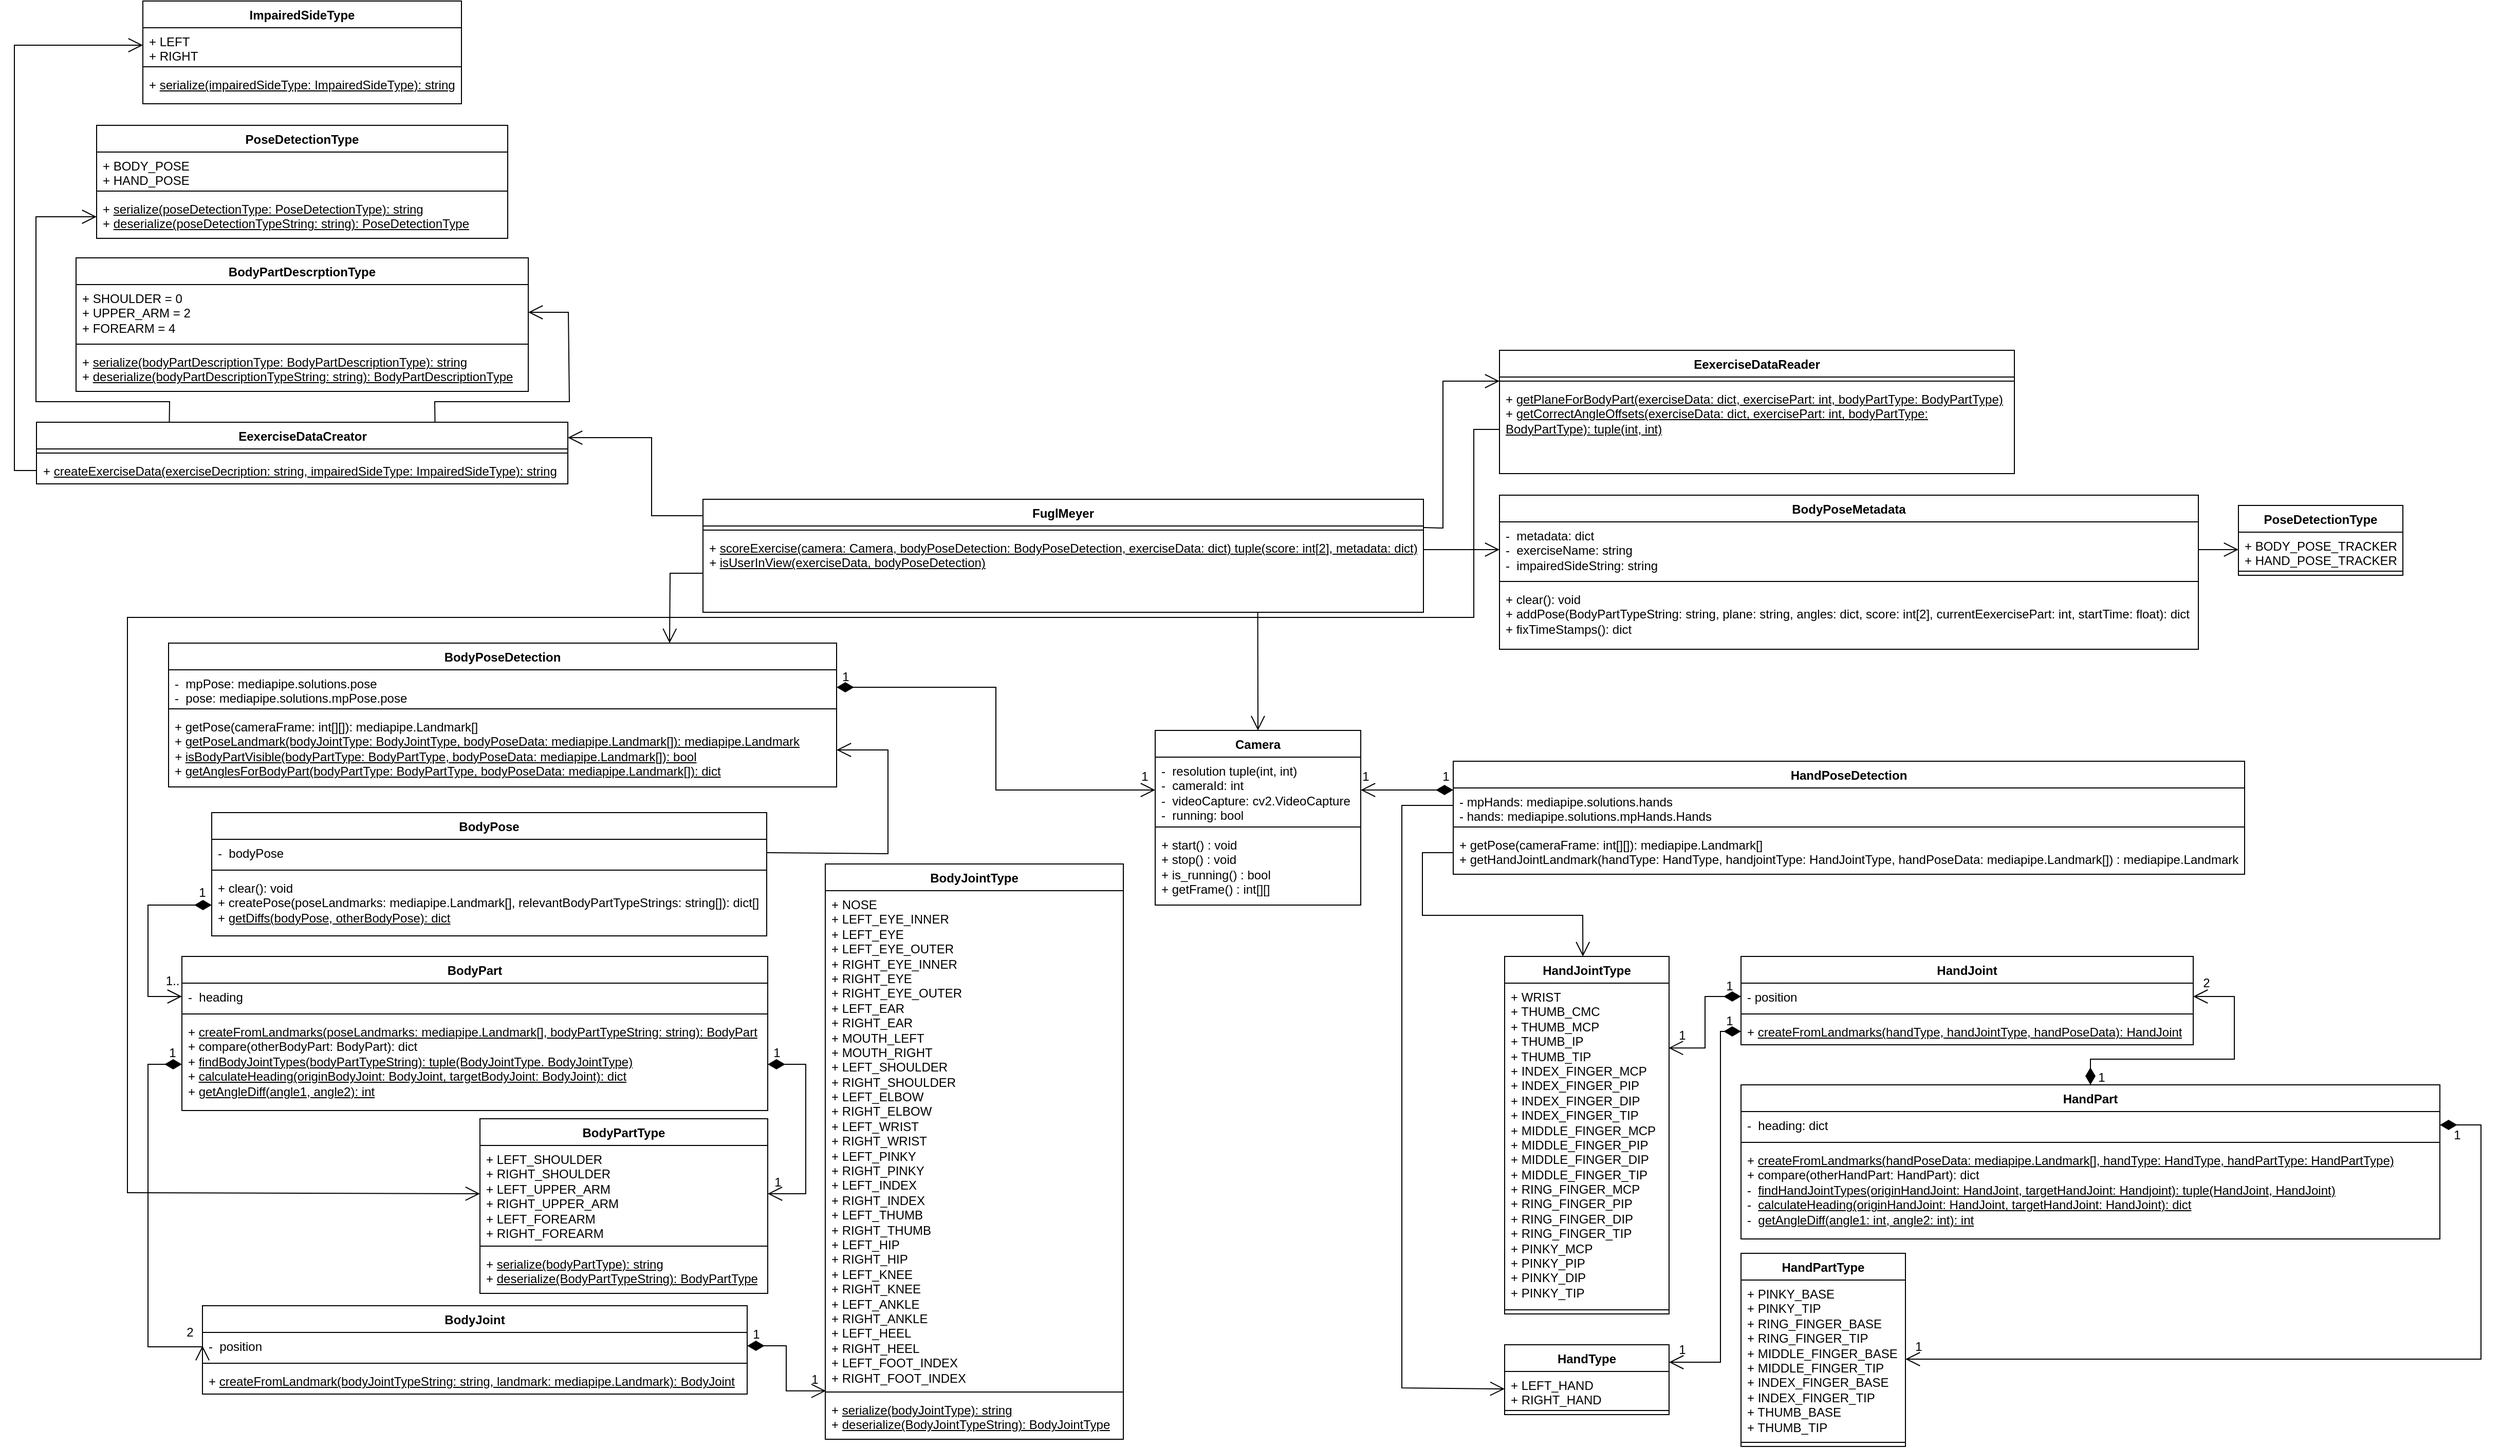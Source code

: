 <mxfile version="21.2.1" type="device">
  <diagram id="C5RBs43oDa-KdzZeNtuy" name="Page-1">
    <mxGraphModel dx="2768" dy="1868" grid="1" gridSize="10" guides="1" tooltips="1" connect="1" arrows="1" fold="1" page="1" pageScale="1" pageWidth="827" pageHeight="1169" math="0" shadow="0">
      <root>
        <mxCell id="WIyWlLk6GJQsqaUBKTNV-0" />
        <mxCell id="WIyWlLk6GJQsqaUBKTNV-1" parent="WIyWlLk6GJQsqaUBKTNV-0" />
        <mxCell id="RE29y_2BwcNEQJVxWCb2-0" value="Camera" style="swimlane;fontStyle=1;align=center;verticalAlign=top;childLayout=stackLayout;horizontal=1;startSize=26;horizontalStack=0;resizeParent=1;resizeParentMax=0;resizeLast=0;collapsible=1;marginBottom=0;whiteSpace=wrap;html=1;" parent="WIyWlLk6GJQsqaUBKTNV-1" vertex="1">
          <mxGeometry x="100" y="40" width="200" height="170" as="geometry" />
        </mxCell>
        <mxCell id="RE29y_2BwcNEQJVxWCb2-1" value="-&amp;nbsp; resolution tuple(int, int)&lt;br&gt;-&amp;nbsp; cameraId: int&lt;br&gt;-&amp;nbsp; videoCapture: cv2.VideoCapture&lt;br&gt;-&amp;nbsp; running: bool" style="text;strokeColor=none;fillColor=none;align=left;verticalAlign=top;spacingLeft=4;spacingRight=4;overflow=hidden;rotatable=0;points=[[0,0.5],[1,0.5]];portConstraint=eastwest;whiteSpace=wrap;html=1;" parent="RE29y_2BwcNEQJVxWCb2-0" vertex="1">
          <mxGeometry y="26" width="200" height="64" as="geometry" />
        </mxCell>
        <mxCell id="RE29y_2BwcNEQJVxWCb2-2" value="" style="line;strokeWidth=1;fillColor=none;align=left;verticalAlign=middle;spacingTop=-1;spacingLeft=3;spacingRight=3;rotatable=0;labelPosition=right;points=[];portConstraint=eastwest;strokeColor=inherit;" parent="RE29y_2BwcNEQJVxWCb2-0" vertex="1">
          <mxGeometry y="90" width="200" height="8" as="geometry" />
        </mxCell>
        <mxCell id="RE29y_2BwcNEQJVxWCb2-3" value="+ start() : void&lt;br&gt;+ stop() : void&lt;br&gt;+ is_running() : bool&lt;br&gt;+ getFrame() : int[][]" style="text;strokeColor=none;fillColor=none;align=left;verticalAlign=top;spacingLeft=4;spacingRight=4;overflow=hidden;rotatable=0;points=[[0,0.5],[1,0.5]];portConstraint=eastwest;whiteSpace=wrap;html=1;" parent="RE29y_2BwcNEQJVxWCb2-0" vertex="1">
          <mxGeometry y="98" width="200" height="72" as="geometry" />
        </mxCell>
        <mxCell id="RE29y_2BwcNEQJVxWCb2-4" value="HandPoseDetection" style="swimlane;fontStyle=1;align=center;verticalAlign=top;childLayout=stackLayout;horizontal=1;startSize=26;horizontalStack=0;resizeParent=1;resizeParentMax=0;resizeLast=0;collapsible=1;marginBottom=0;whiteSpace=wrap;html=1;" parent="WIyWlLk6GJQsqaUBKTNV-1" vertex="1">
          <mxGeometry x="390" y="70" width="770" height="110" as="geometry" />
        </mxCell>
        <mxCell id="RE29y_2BwcNEQJVxWCb2-5" value="- mpHands: mediapipe.solutions.hands&lt;br&gt;- hands: mediapipe.solutions.mpHands.Hands&lt;br&gt;" style="text;strokeColor=none;fillColor=none;align=left;verticalAlign=top;spacingLeft=4;spacingRight=4;overflow=hidden;rotatable=0;points=[[0,0.5],[1,0.5]];portConstraint=eastwest;whiteSpace=wrap;html=1;" parent="RE29y_2BwcNEQJVxWCb2-4" vertex="1">
          <mxGeometry y="26" width="770" height="34" as="geometry" />
        </mxCell>
        <mxCell id="RE29y_2BwcNEQJVxWCb2-6" value="" style="line;strokeWidth=1;fillColor=none;align=left;verticalAlign=middle;spacingTop=-1;spacingLeft=3;spacingRight=3;rotatable=0;labelPosition=right;points=[];portConstraint=eastwest;strokeColor=inherit;" parent="RE29y_2BwcNEQJVxWCb2-4" vertex="1">
          <mxGeometry y="60" width="770" height="8" as="geometry" />
        </mxCell>
        <mxCell id="RE29y_2BwcNEQJVxWCb2-7" value="+ getPose(cameraFrame: int[][]): mediapipe.Landmark[]&lt;br&gt;+ getHandJointLandmark(handType: HandType, handjointType: HandJointType, handPoseData: mediapipe.Landmark[]) : mediapipe.Landmark" style="text;strokeColor=none;fillColor=none;align=left;verticalAlign=top;spacingLeft=4;spacingRight=4;overflow=hidden;rotatable=0;points=[[0,0.5],[1,0.5]];portConstraint=eastwest;whiteSpace=wrap;html=1;" parent="RE29y_2BwcNEQJVxWCb2-4" vertex="1">
          <mxGeometry y="68" width="770" height="42" as="geometry" />
        </mxCell>
        <mxCell id="RE29y_2BwcNEQJVxWCb2-8" value="" style="endArrow=open;html=1;endSize=12;startArrow=diamondThin;startSize=14;startFill=1;edgeStyle=orthogonalEdgeStyle;align=left;verticalAlign=bottom;rounded=0;exitX=0;exitY=0.059;exitDx=0;exitDy=0;entryX=1;entryY=0.5;entryDx=0;entryDy=0;exitPerimeter=0;" parent="WIyWlLk6GJQsqaUBKTNV-1" source="RE29y_2BwcNEQJVxWCb2-5" target="RE29y_2BwcNEQJVxWCb2-1" edge="1">
          <mxGeometry x="-1" y="3" relative="1" as="geometry">
            <mxPoint x="350" y="310" as="sourcePoint" />
            <mxPoint x="510" y="310" as="targetPoint" />
          </mxGeometry>
        </mxCell>
        <mxCell id="RE29y_2BwcNEQJVxWCb2-9" value="1" style="text;html=1;strokeColor=none;fillColor=none;align=center;verticalAlign=middle;whiteSpace=wrap;rounded=0;" parent="WIyWlLk6GJQsqaUBKTNV-1" vertex="1">
          <mxGeometry x="300" y="80" width="10" height="10" as="geometry" />
        </mxCell>
        <mxCell id="RE29y_2BwcNEQJVxWCb2-10" value="1" style="text;html=1;strokeColor=none;fillColor=none;align=center;verticalAlign=middle;whiteSpace=wrap;rounded=0;" parent="WIyWlLk6GJQsqaUBKTNV-1" vertex="1">
          <mxGeometry x="380" y="80" width="6" height="10" as="geometry" />
        </mxCell>
        <mxCell id="RE29y_2BwcNEQJVxWCb2-11" value="HandType" style="swimlane;fontStyle=1;align=center;verticalAlign=top;childLayout=stackLayout;horizontal=1;startSize=26;horizontalStack=0;resizeParent=1;resizeParentMax=0;resizeLast=0;collapsible=1;marginBottom=0;whiteSpace=wrap;html=1;" parent="WIyWlLk6GJQsqaUBKTNV-1" vertex="1">
          <mxGeometry x="440" y="638" width="160" height="68" as="geometry" />
        </mxCell>
        <mxCell id="RE29y_2BwcNEQJVxWCb2-12" value="+ LEFT_HAND&lt;br&gt;+ RIGHT_HAND" style="text;strokeColor=none;fillColor=none;align=left;verticalAlign=top;spacingLeft=4;spacingRight=4;overflow=hidden;rotatable=0;points=[[0,0.5],[1,0.5]];portConstraint=eastwest;whiteSpace=wrap;html=1;" parent="RE29y_2BwcNEQJVxWCb2-11" vertex="1">
          <mxGeometry y="26" width="160" height="34" as="geometry" />
        </mxCell>
        <mxCell id="RE29y_2BwcNEQJVxWCb2-13" value="" style="line;strokeWidth=1;fillColor=none;align=left;verticalAlign=middle;spacingTop=-1;spacingLeft=3;spacingRight=3;rotatable=0;labelPosition=right;points=[];portConstraint=eastwest;strokeColor=inherit;" parent="RE29y_2BwcNEQJVxWCb2-11" vertex="1">
          <mxGeometry y="60" width="160" height="8" as="geometry" />
        </mxCell>
        <mxCell id="RE29y_2BwcNEQJVxWCb2-18" value="" style="endArrow=open;endFill=1;endSize=12;html=1;rounded=0;entryX=0;entryY=0.5;entryDx=0;entryDy=0;exitX=0;exitY=0.5;exitDx=0;exitDy=0;" parent="WIyWlLk6GJQsqaUBKTNV-1" source="RE29y_2BwcNEQJVxWCb2-5" target="RE29y_2BwcNEQJVxWCb2-12" edge="1">
          <mxGeometry width="160" relative="1" as="geometry">
            <mxPoint x="385" y="160" as="sourcePoint" />
            <mxPoint x="680" y="140" as="targetPoint" />
            <Array as="points">
              <mxPoint x="340" y="113" />
              <mxPoint x="340" y="680" />
            </Array>
          </mxGeometry>
        </mxCell>
        <mxCell id="RE29y_2BwcNEQJVxWCb2-19" value="HandJointType" style="swimlane;fontStyle=1;align=center;verticalAlign=top;childLayout=stackLayout;horizontal=1;startSize=26;horizontalStack=0;resizeParent=1;resizeParentMax=0;resizeLast=0;collapsible=1;marginBottom=0;whiteSpace=wrap;html=1;" parent="WIyWlLk6GJQsqaUBKTNV-1" vertex="1">
          <mxGeometry x="440" y="260" width="160" height="348" as="geometry" />
        </mxCell>
        <mxCell id="RE29y_2BwcNEQJVxWCb2-20" value="&lt;div&gt;+ WRIST&lt;/div&gt;&lt;div&gt;+ THUMB_CMC&lt;/div&gt;&lt;div&gt;+ THUMB_MCP&lt;/div&gt;&lt;div&gt;+ THUMB_IP&lt;/div&gt;&lt;div&gt;+ THUMB_TIP&lt;/div&gt;&lt;div&gt;+ INDEX_FINGER_MCP&lt;/div&gt;&lt;div&gt;+ INDEX_FINGER_PIP&lt;/div&gt;&lt;div&gt;+ INDEX_FINGER_DIP&lt;/div&gt;&lt;div&gt;+ INDEX_FINGER_TIP&lt;/div&gt;&lt;div&gt;+ MIDDLE_FINGER_MCP&lt;/div&gt;&lt;div&gt;+ MIDDLE_FINGER_PIP&lt;/div&gt;&lt;div&gt;+ MIDDLE_FINGER_DIP&lt;/div&gt;&lt;div&gt;+ MIDDLE_FINGER_TIP&lt;/div&gt;&lt;div&gt;+ RING_FINGER_MCP&lt;/div&gt;&lt;div&gt;+ RING_FINGER_PIP&lt;/div&gt;&lt;div&gt;+ RING_FINGER_DIP&lt;/div&gt;&lt;div&gt;+ RING_FINGER_TIP&lt;/div&gt;&lt;div&gt;+ PINKY_MCP&lt;/div&gt;&lt;div&gt;+ PINKY_PIP&lt;/div&gt;&lt;div&gt;+ PINKY_DIP&lt;/div&gt;&lt;div&gt;+ PINKY_TIP&lt;/div&gt;" style="text;strokeColor=none;fillColor=none;align=left;verticalAlign=top;spacingLeft=4;spacingRight=4;overflow=hidden;rotatable=0;points=[[0,0.5],[1,0.5]];portConstraint=eastwest;whiteSpace=wrap;html=1;" parent="RE29y_2BwcNEQJVxWCb2-19" vertex="1">
          <mxGeometry y="26" width="160" height="314" as="geometry" />
        </mxCell>
        <mxCell id="RE29y_2BwcNEQJVxWCb2-21" value="" style="line;strokeWidth=1;fillColor=none;align=left;verticalAlign=middle;spacingTop=-1;spacingLeft=3;spacingRight=3;rotatable=0;labelPosition=right;points=[];portConstraint=eastwest;strokeColor=inherit;" parent="RE29y_2BwcNEQJVxWCb2-19" vertex="1">
          <mxGeometry y="340" width="160" height="8" as="geometry" />
        </mxCell>
        <mxCell id="RE29y_2BwcNEQJVxWCb2-24" value="" style="endArrow=open;endFill=1;endSize=12;html=1;rounded=0;exitX=0;exitY=0.5;exitDx=0;exitDy=0;entryX=0.476;entryY=0;entryDx=0;entryDy=0;entryPerimeter=0;" parent="WIyWlLk6GJQsqaUBKTNV-1" source="RE29y_2BwcNEQJVxWCb2-7" target="RE29y_2BwcNEQJVxWCb2-19" edge="1">
          <mxGeometry width="160" relative="1" as="geometry">
            <mxPoint x="440" y="190" as="sourcePoint" />
            <mxPoint x="600" y="190" as="targetPoint" />
            <Array as="points">
              <mxPoint x="360" y="159" />
              <mxPoint x="360" y="220" />
              <mxPoint x="516" y="220" />
            </Array>
          </mxGeometry>
        </mxCell>
        <mxCell id="RE29y_2BwcNEQJVxWCb2-25" value="HandJoint" style="swimlane;fontStyle=1;align=center;verticalAlign=top;childLayout=stackLayout;horizontal=1;startSize=26;horizontalStack=0;resizeParent=1;resizeParentMax=0;resizeLast=0;collapsible=1;marginBottom=0;whiteSpace=wrap;html=1;" parent="WIyWlLk6GJQsqaUBKTNV-1" vertex="1">
          <mxGeometry x="670" y="260" width="440" height="86" as="geometry" />
        </mxCell>
        <mxCell id="RE29y_2BwcNEQJVxWCb2-26" value="- position" style="text;strokeColor=none;fillColor=none;align=left;verticalAlign=top;spacingLeft=4;spacingRight=4;overflow=hidden;rotatable=0;points=[[0,0.5],[1,0.5]];portConstraint=eastwest;whiteSpace=wrap;html=1;" parent="RE29y_2BwcNEQJVxWCb2-25" vertex="1">
          <mxGeometry y="26" width="440" height="26" as="geometry" />
        </mxCell>
        <mxCell id="RE29y_2BwcNEQJVxWCb2-27" value="" style="line;strokeWidth=1;fillColor=none;align=left;verticalAlign=middle;spacingTop=-1;spacingLeft=3;spacingRight=3;rotatable=0;labelPosition=right;points=[];portConstraint=eastwest;strokeColor=inherit;" parent="RE29y_2BwcNEQJVxWCb2-25" vertex="1">
          <mxGeometry y="52" width="440" height="8" as="geometry" />
        </mxCell>
        <mxCell id="RE29y_2BwcNEQJVxWCb2-28" value="+ &lt;u&gt;createFromLandmarks(handType, handJointType, handPoseData): HandJoint&lt;/u&gt;" style="text;strokeColor=none;fillColor=none;align=left;verticalAlign=top;spacingLeft=4;spacingRight=4;overflow=hidden;rotatable=0;points=[[0,0.5],[1,0.5]];portConstraint=eastwest;whiteSpace=wrap;html=1;" parent="RE29y_2BwcNEQJVxWCb2-25" vertex="1">
          <mxGeometry y="60" width="440" height="26" as="geometry" />
        </mxCell>
        <mxCell id="RE29y_2BwcNEQJVxWCb2-29" value="" style="endArrow=open;html=1;endSize=12;startArrow=diamondThin;startSize=14;startFill=1;edgeStyle=orthogonalEdgeStyle;align=left;verticalAlign=bottom;rounded=0;exitX=0;exitY=0.5;exitDx=0;exitDy=0;entryX=0.997;entryY=0.201;entryDx=0;entryDy=0;entryPerimeter=0;" parent="WIyWlLk6GJQsqaUBKTNV-1" source="RE29y_2BwcNEQJVxWCb2-26" target="RE29y_2BwcNEQJVxWCb2-20" edge="1">
          <mxGeometry x="-1" y="3" relative="1" as="geometry">
            <mxPoint x="700" y="320" as="sourcePoint" />
            <mxPoint x="610" y="320" as="targetPoint" />
          </mxGeometry>
        </mxCell>
        <mxCell id="RE29y_2BwcNEQJVxWCb2-30" value="1" style="text;html=1;strokeColor=none;fillColor=none;align=center;verticalAlign=middle;whiteSpace=wrap;rounded=0;" parent="WIyWlLk6GJQsqaUBKTNV-1" vertex="1">
          <mxGeometry x="656" y="318" width="6" height="10" as="geometry" />
        </mxCell>
        <mxCell id="RE29y_2BwcNEQJVxWCb2-31" value="1" style="text;html=1;strokeColor=none;fillColor=none;align=center;verticalAlign=middle;whiteSpace=wrap;rounded=0;" parent="WIyWlLk6GJQsqaUBKTNV-1" vertex="1">
          <mxGeometry x="610" y="332" width="6" height="10" as="geometry" />
        </mxCell>
        <mxCell id="RE29y_2BwcNEQJVxWCb2-32" value="" style="endArrow=open;html=1;endSize=12;startArrow=diamondThin;startSize=14;startFill=1;edgeStyle=orthogonalEdgeStyle;align=left;verticalAlign=bottom;rounded=0;exitX=0;exitY=0.5;exitDx=0;exitDy=0;entryX=1;entryY=0.25;entryDx=0;entryDy=0;" parent="WIyWlLk6GJQsqaUBKTNV-1" source="RE29y_2BwcNEQJVxWCb2-28" target="RE29y_2BwcNEQJVxWCb2-11" edge="1">
          <mxGeometry x="-1" y="3" relative="1" as="geometry">
            <mxPoint x="730" y="220" as="sourcePoint" />
            <mxPoint x="630" y="270" as="targetPoint" />
            <Array as="points">
              <mxPoint x="650" y="333" />
              <mxPoint x="650" y="655" />
            </Array>
          </mxGeometry>
        </mxCell>
        <mxCell id="RE29y_2BwcNEQJVxWCb2-33" value="1" style="text;html=1;strokeColor=none;fillColor=none;align=center;verticalAlign=middle;whiteSpace=wrap;rounded=0;" parent="WIyWlLk6GJQsqaUBKTNV-1" vertex="1">
          <mxGeometry x="656" y="284" width="6" height="10" as="geometry" />
        </mxCell>
        <mxCell id="RE29y_2BwcNEQJVxWCb2-34" value="1" style="text;html=1;strokeColor=none;fillColor=none;align=center;verticalAlign=middle;whiteSpace=wrap;rounded=0;" parent="WIyWlLk6GJQsqaUBKTNV-1" vertex="1">
          <mxGeometry x="610" y="638" width="6" height="10" as="geometry" />
        </mxCell>
        <mxCell id="RE29y_2BwcNEQJVxWCb2-35" value="HandPart" style="swimlane;fontStyle=1;align=center;verticalAlign=top;childLayout=stackLayout;horizontal=1;startSize=26;horizontalStack=0;resizeParent=1;resizeParentMax=0;resizeLast=0;collapsible=1;marginBottom=0;whiteSpace=wrap;html=1;" parent="WIyWlLk6GJQsqaUBKTNV-1" vertex="1">
          <mxGeometry x="670" y="385" width="680" height="150" as="geometry" />
        </mxCell>
        <mxCell id="RE29y_2BwcNEQJVxWCb2-36" value="-&amp;nbsp; heading: dict" style="text;strokeColor=none;fillColor=none;align=left;verticalAlign=top;spacingLeft=4;spacingRight=4;overflow=hidden;rotatable=0;points=[[0,0.5],[1,0.5]];portConstraint=eastwest;whiteSpace=wrap;html=1;" parent="RE29y_2BwcNEQJVxWCb2-35" vertex="1">
          <mxGeometry y="26" width="680" height="26" as="geometry" />
        </mxCell>
        <mxCell id="RE29y_2BwcNEQJVxWCb2-37" value="" style="line;strokeWidth=1;fillColor=none;align=left;verticalAlign=middle;spacingTop=-1;spacingLeft=3;spacingRight=3;rotatable=0;labelPosition=right;points=[];portConstraint=eastwest;strokeColor=inherit;" parent="RE29y_2BwcNEQJVxWCb2-35" vertex="1">
          <mxGeometry y="52" width="680" height="8" as="geometry" />
        </mxCell>
        <mxCell id="RE29y_2BwcNEQJVxWCb2-38" value="+ &lt;u&gt;createFromLandmarks(&lt;/u&gt;&lt;u style=&quot;border-color: var(--border-color);&quot;&gt;handPoseData: mediapipe.Landmark[],&amp;nbsp;&lt;/u&gt;&lt;u&gt;handType: HandType, handPartType: HandPartType)&lt;/u&gt;&lt;br&gt;+ compare(otherHandPart: HandPart): dict&lt;br&gt;-&amp;nbsp; &lt;u&gt;findHandJointTypes(originHandJoint: HandJoint, targetHandJoint: Handjoint): tuple(HandJoint, HandJoint)&lt;/u&gt;&lt;br&gt;-&amp;nbsp; &lt;u&gt;calculateHeading(originHandJoint: HandJoint, targetHandJoint: HandJoint): dict&lt;/u&gt;&lt;br&gt;-&amp;nbsp; &lt;u&gt;getAngleDiff(angle1: int, angle2: int): int&lt;br&gt;&lt;/u&gt;" style="text;strokeColor=none;fillColor=none;align=left;verticalAlign=top;spacingLeft=4;spacingRight=4;overflow=hidden;rotatable=0;points=[[0,0.5],[1,0.5]];portConstraint=eastwest;whiteSpace=wrap;html=1;" parent="RE29y_2BwcNEQJVxWCb2-35" vertex="1">
          <mxGeometry y="60" width="680" height="90" as="geometry" />
        </mxCell>
        <mxCell id="RE29y_2BwcNEQJVxWCb2-39" value="" style="endArrow=open;html=1;endSize=12;startArrow=diamondThin;startSize=14;startFill=1;edgeStyle=orthogonalEdgeStyle;align=left;verticalAlign=bottom;rounded=0;exitX=0.5;exitY=0;exitDx=0;exitDy=0;entryX=1;entryY=0.5;entryDx=0;entryDy=0;" parent="WIyWlLk6GJQsqaUBKTNV-1" source="RE29y_2BwcNEQJVxWCb2-35" target="RE29y_2BwcNEQJVxWCb2-26" edge="1">
          <mxGeometry x="-1" y="3" relative="1" as="geometry">
            <mxPoint x="728" y="410" as="sourcePoint" />
            <mxPoint x="638" y="426" as="targetPoint" />
            <Array as="points">
              <mxPoint x="1010" y="360" />
              <mxPoint x="1150" y="360" />
              <mxPoint x="1150" y="299" />
            </Array>
          </mxGeometry>
        </mxCell>
        <mxCell id="RE29y_2BwcNEQJVxWCb2-40" value="2" style="text;html=1;strokeColor=none;fillColor=none;align=center;verticalAlign=middle;whiteSpace=wrap;rounded=0;" parent="WIyWlLk6GJQsqaUBKTNV-1" vertex="1">
          <mxGeometry x="1120" y="281" width="6" height="10" as="geometry" />
        </mxCell>
        <mxCell id="RE29y_2BwcNEQJVxWCb2-43" value="HandPartType" style="swimlane;fontStyle=1;align=center;verticalAlign=top;childLayout=stackLayout;horizontal=1;startSize=26;horizontalStack=0;resizeParent=1;resizeParentMax=0;resizeLast=0;collapsible=1;marginBottom=0;whiteSpace=wrap;html=1;" parent="WIyWlLk6GJQsqaUBKTNV-1" vertex="1">
          <mxGeometry x="670" y="549" width="160" height="188" as="geometry" />
        </mxCell>
        <mxCell id="RE29y_2BwcNEQJVxWCb2-44" value="&lt;div&gt;+ PINKY_BASE&lt;/div&gt;&lt;div&gt;+ PINKY_TIP&lt;/div&gt;&lt;div&gt;+ RING_FINGER_BASE&lt;/div&gt;&lt;div&gt;+ RING_FINGER_TIP&lt;/div&gt;&lt;div&gt;+ MIDDLE_FINGER_BASE&lt;/div&gt;&lt;div&gt;+ MIDDLE_FINGER_TIP&lt;/div&gt;&lt;div&gt;+ INDEX_FINGER_BASE&lt;/div&gt;&lt;div&gt;+ INDEX_FINGER_TIP&lt;/div&gt;&lt;div&gt;+ THUMB_BASE&lt;/div&gt;&lt;div&gt;+ THUMB_TIP&lt;/div&gt;" style="text;strokeColor=none;fillColor=none;align=left;verticalAlign=top;spacingLeft=4;spacingRight=4;overflow=hidden;rotatable=0;points=[[0,0.5],[1,0.5]];portConstraint=eastwest;whiteSpace=wrap;html=1;" parent="RE29y_2BwcNEQJVxWCb2-43" vertex="1">
          <mxGeometry y="26" width="160" height="154" as="geometry" />
        </mxCell>
        <mxCell id="RE29y_2BwcNEQJVxWCb2-45" value="" style="line;strokeWidth=1;fillColor=none;align=left;verticalAlign=middle;spacingTop=-1;spacingLeft=3;spacingRight=3;rotatable=0;labelPosition=right;points=[];portConstraint=eastwest;strokeColor=inherit;" parent="RE29y_2BwcNEQJVxWCb2-43" vertex="1">
          <mxGeometry y="180" width="160" height="8" as="geometry" />
        </mxCell>
        <mxCell id="RE29y_2BwcNEQJVxWCb2-46" value="" style="endArrow=open;html=1;endSize=12;startArrow=diamondThin;startSize=14;startFill=1;edgeStyle=orthogonalEdgeStyle;align=left;verticalAlign=bottom;rounded=0;exitX=1;exitY=0.5;exitDx=0;exitDy=0;entryX=1;entryY=0.5;entryDx=0;entryDy=0;" parent="WIyWlLk6GJQsqaUBKTNV-1" source="RE29y_2BwcNEQJVxWCb2-36" target="RE29y_2BwcNEQJVxWCb2-44" edge="1">
          <mxGeometry x="-1" y="3" relative="1" as="geometry">
            <mxPoint x="850" y="550" as="sourcePoint" />
            <mxPoint x="880" y="410" as="targetPoint" />
            <Array as="points">
              <mxPoint x="1390" y="424" />
              <mxPoint x="1390" y="652" />
            </Array>
          </mxGeometry>
        </mxCell>
        <mxCell id="RE29y_2BwcNEQJVxWCb2-49" value="1" style="text;html=1;strokeColor=none;fillColor=none;align=center;verticalAlign=middle;whiteSpace=wrap;rounded=0;" parent="WIyWlLk6GJQsqaUBKTNV-1" vertex="1">
          <mxGeometry x="1018" y="373" width="6" height="10" as="geometry" />
        </mxCell>
        <mxCell id="RE29y_2BwcNEQJVxWCb2-50" value="1" style="text;html=1;strokeColor=none;fillColor=none;align=center;verticalAlign=middle;whiteSpace=wrap;rounded=0;" parent="WIyWlLk6GJQsqaUBKTNV-1" vertex="1">
          <mxGeometry x="1350" y="418" width="34" height="32" as="geometry" />
        </mxCell>
        <mxCell id="RE29y_2BwcNEQJVxWCb2-51" value="1" style="text;html=1;strokeColor=none;fillColor=none;align=center;verticalAlign=middle;whiteSpace=wrap;rounded=0;" parent="WIyWlLk6GJQsqaUBKTNV-1" vertex="1">
          <mxGeometry x="840" y="635" width="6" height="10" as="geometry" />
        </mxCell>
        <mxCell id="RE29y_2BwcNEQJVxWCb2-57" value="BodyPoseDetection" style="swimlane;fontStyle=1;align=center;verticalAlign=top;childLayout=stackLayout;horizontal=1;startSize=26;horizontalStack=0;resizeParent=1;resizeParentMax=0;resizeLast=0;collapsible=1;marginBottom=0;whiteSpace=wrap;html=1;" parent="WIyWlLk6GJQsqaUBKTNV-1" vertex="1">
          <mxGeometry x="-860" y="-45" width="650" height="140" as="geometry" />
        </mxCell>
        <mxCell id="RE29y_2BwcNEQJVxWCb2-58" value="-&amp;nbsp; mpPose: mediapipe.solutions.pose&lt;br&gt;-&amp;nbsp; pose: mediapipe.solutions.mpPose.pose" style="text;strokeColor=none;fillColor=none;align=left;verticalAlign=top;spacingLeft=4;spacingRight=4;overflow=hidden;rotatable=0;points=[[0,0.5],[1,0.5]];portConstraint=eastwest;whiteSpace=wrap;html=1;" parent="RE29y_2BwcNEQJVxWCb2-57" vertex="1">
          <mxGeometry y="26" width="650" height="34" as="geometry" />
        </mxCell>
        <mxCell id="RE29y_2BwcNEQJVxWCb2-59" value="" style="line;strokeWidth=1;fillColor=none;align=left;verticalAlign=middle;spacingTop=-1;spacingLeft=3;spacingRight=3;rotatable=0;labelPosition=right;points=[];portConstraint=eastwest;strokeColor=inherit;" parent="RE29y_2BwcNEQJVxWCb2-57" vertex="1">
          <mxGeometry y="60" width="650" height="8" as="geometry" />
        </mxCell>
        <mxCell id="RE29y_2BwcNEQJVxWCb2-60" value="+ getPose(cameraFrame: int[][]): mediapipe.Landmark[]&lt;br&gt;+ &lt;u&gt;getPoseLandmark(bodyJointType: BodyJointType, bodyPoseData: mediapipe.Landmark[]): mediapipe.Landmark&lt;/u&gt;&lt;br&gt;&lt;i&gt;+ &lt;/i&gt;&lt;u&gt;isBodyPartVisible(bodyPartType: BodyPartType, bodyPoseData: mediapipe.Landmark[]): bool&lt;br&gt;&lt;/u&gt;+ &lt;u&gt;getAnglesForBodyPart(bodyPartType: BodyPartType, bodyPoseData: mediapipe.Landmark[]): dict&lt;/u&gt;" style="text;strokeColor=none;fillColor=none;align=left;verticalAlign=top;spacingLeft=4;spacingRight=4;overflow=hidden;rotatable=0;points=[[0,0.5],[1,0.5]];portConstraint=eastwest;whiteSpace=wrap;html=1;" parent="RE29y_2BwcNEQJVxWCb2-57" vertex="1">
          <mxGeometry y="68" width="650" height="72" as="geometry" />
        </mxCell>
        <mxCell id="RE29y_2BwcNEQJVxWCb2-62" value="" style="endArrow=open;html=1;endSize=12;startArrow=diamondThin;startSize=14;startFill=1;edgeStyle=orthogonalEdgeStyle;align=left;verticalAlign=bottom;rounded=0;exitX=1;exitY=0.5;exitDx=0;exitDy=0;entryX=0;entryY=0.5;entryDx=0;entryDy=0;" parent="WIyWlLk6GJQsqaUBKTNV-1" source="RE29y_2BwcNEQJVxWCb2-58" target="RE29y_2BwcNEQJVxWCb2-1" edge="1">
          <mxGeometry x="-1" y="3" relative="1" as="geometry">
            <mxPoint x="60" y="160" as="sourcePoint" />
            <mxPoint x="220" y="160" as="targetPoint" />
          </mxGeometry>
        </mxCell>
        <mxCell id="RE29y_2BwcNEQJVxWCb2-63" value="1" style="text;html=1;strokeColor=none;fillColor=none;align=center;verticalAlign=middle;whiteSpace=wrap;rounded=0;" parent="WIyWlLk6GJQsqaUBKTNV-1" vertex="1">
          <mxGeometry x="-211" y="-22" width="20" height="20" as="geometry" />
        </mxCell>
        <mxCell id="RE29y_2BwcNEQJVxWCb2-64" value="1" style="text;html=1;strokeColor=none;fillColor=none;align=center;verticalAlign=middle;whiteSpace=wrap;rounded=0;" parent="WIyWlLk6GJQsqaUBKTNV-1" vertex="1">
          <mxGeometry x="80" y="75" width="20" height="20" as="geometry" />
        </mxCell>
        <mxCell id="mgS3q3X0yrzZHKF4aI3T-0" value="BodyJointType" style="swimlane;fontStyle=1;align=center;verticalAlign=top;childLayout=stackLayout;horizontal=1;startSize=26;horizontalStack=0;resizeParent=1;resizeParentMax=0;resizeLast=0;collapsible=1;marginBottom=0;whiteSpace=wrap;html=1;" parent="WIyWlLk6GJQsqaUBKTNV-1" vertex="1">
          <mxGeometry x="-221" y="170" width="290" height="560" as="geometry" />
        </mxCell>
        <mxCell id="mgS3q3X0yrzZHKF4aI3T-1" value="&lt;div&gt;+ NOSE&lt;/div&gt;&lt;div&gt;+ LEFT_EYE_INNER&lt;/div&gt;&lt;div&gt;+ LEFT_EYE&lt;/div&gt;&lt;div&gt;+ LEFT_EYE_OUTER&lt;/div&gt;&lt;div&gt;+ RIGHT_EYE_INNER&lt;/div&gt;&lt;div&gt;+ RIGHT_EYE&lt;/div&gt;&lt;div&gt;+ RIGHT_EYE_OUTER&lt;/div&gt;&lt;div&gt;+ LEFT_EAR&lt;/div&gt;&lt;div&gt;+ RIGHT_EAR&lt;/div&gt;&lt;div&gt;+ MOUTH_LEFT&lt;/div&gt;&lt;div&gt;+ MOUTH_RIGHT&lt;/div&gt;&lt;div&gt;+ LEFT_SHOULDER&lt;/div&gt;&lt;div&gt;+ RIGHT_SHOULDER&lt;/div&gt;&lt;div&gt;+ LEFT_ELBOW&lt;/div&gt;&lt;div&gt;+ RIGHT_ELBOW&lt;/div&gt;&lt;div&gt;+ LEFT_WRIST&lt;/div&gt;&lt;div&gt;+ RIGHT_WRIST&lt;/div&gt;&lt;div&gt;+ LEFT_PINKY&lt;/div&gt;&lt;div&gt;+ RIGHT_PINKY&lt;/div&gt;&lt;div&gt;+ LEFT_INDEX&lt;/div&gt;&lt;div&gt;+ RIGHT_INDEX&lt;/div&gt;&lt;div&gt;+ LEFT_THUMB&lt;/div&gt;&lt;div&gt;+ RIGHT_THUMB&lt;/div&gt;&lt;div&gt;+ LEFT_HIP&lt;/div&gt;&lt;div&gt;+ RIGHT_HIP&lt;/div&gt;&lt;div&gt;+ LEFT_KNEE&lt;/div&gt;&lt;div&gt;+ RIGHT_KNEE&lt;/div&gt;&lt;div&gt;+ LEFT_ANKLE&lt;/div&gt;&lt;div&gt;+ RIGHT_ANKLE&lt;/div&gt;&lt;div&gt;+ LEFT_HEEL&lt;/div&gt;&lt;div&gt;+ RIGHT_HEEL&lt;/div&gt;&lt;div&gt;+ LEFT_FOOT_INDEX&lt;/div&gt;&lt;div&gt;+ RIGHT_FOOT_INDEX&lt;/div&gt;" style="text;strokeColor=none;fillColor=none;align=left;verticalAlign=top;spacingLeft=4;spacingRight=4;overflow=hidden;rotatable=0;points=[[0,0.5],[1,0.5]];portConstraint=eastwest;whiteSpace=wrap;html=1;" parent="mgS3q3X0yrzZHKF4aI3T-0" vertex="1">
          <mxGeometry y="26" width="290" height="484" as="geometry" />
        </mxCell>
        <mxCell id="mgS3q3X0yrzZHKF4aI3T-2" value="" style="line;strokeWidth=1;fillColor=none;align=left;verticalAlign=middle;spacingTop=-1;spacingLeft=3;spacingRight=3;rotatable=0;labelPosition=right;points=[];portConstraint=eastwest;strokeColor=inherit;" parent="mgS3q3X0yrzZHKF4aI3T-0" vertex="1">
          <mxGeometry y="510" width="290" height="8" as="geometry" />
        </mxCell>
        <mxCell id="mgS3q3X0yrzZHKF4aI3T-3" value="+ &lt;u&gt;serialize(bodyJointType): string&lt;/u&gt;&lt;br&gt;+ &lt;u&gt;deserialize(BodyJointTypeString): BodyJointType&lt;/u&gt;" style="text;strokeColor=none;fillColor=none;align=left;verticalAlign=top;spacingLeft=4;spacingRight=4;overflow=hidden;rotatable=0;points=[[0,0.5],[1,0.5]];portConstraint=eastwest;whiteSpace=wrap;html=1;" parent="mgS3q3X0yrzZHKF4aI3T-0" vertex="1">
          <mxGeometry y="518" width="290" height="42" as="geometry" />
        </mxCell>
        <mxCell id="mgS3q3X0yrzZHKF4aI3T-4" value="BodyJoint" style="swimlane;fontStyle=1;align=center;verticalAlign=top;childLayout=stackLayout;horizontal=1;startSize=26;horizontalStack=0;resizeParent=1;resizeParentMax=0;resizeLast=0;collapsible=1;marginBottom=0;whiteSpace=wrap;html=1;" parent="WIyWlLk6GJQsqaUBKTNV-1" vertex="1">
          <mxGeometry x="-827" y="600" width="530" height="86" as="geometry" />
        </mxCell>
        <mxCell id="mgS3q3X0yrzZHKF4aI3T-5" value="-&amp;nbsp; position" style="text;strokeColor=none;fillColor=none;align=left;verticalAlign=top;spacingLeft=4;spacingRight=4;overflow=hidden;rotatable=0;points=[[0,0.5],[1,0.5]];portConstraint=eastwest;whiteSpace=wrap;html=1;" parent="mgS3q3X0yrzZHKF4aI3T-4" vertex="1">
          <mxGeometry y="26" width="530" height="26" as="geometry" />
        </mxCell>
        <mxCell id="mgS3q3X0yrzZHKF4aI3T-6" value="" style="line;strokeWidth=1;fillColor=none;align=left;verticalAlign=middle;spacingTop=-1;spacingLeft=3;spacingRight=3;rotatable=0;labelPosition=right;points=[];portConstraint=eastwest;strokeColor=inherit;" parent="mgS3q3X0yrzZHKF4aI3T-4" vertex="1">
          <mxGeometry y="52" width="530" height="8" as="geometry" />
        </mxCell>
        <mxCell id="mgS3q3X0yrzZHKF4aI3T-7" value="+ &lt;u&gt;createFromLandmark(bodyJointTypeString: string, landmark: mediapipe.Landmark): BodyJoint&lt;/u&gt;" style="text;strokeColor=none;fillColor=none;align=left;verticalAlign=top;spacingLeft=4;spacingRight=4;overflow=hidden;rotatable=0;points=[[0,0.5],[1,0.5]];portConstraint=eastwest;whiteSpace=wrap;html=1;" parent="mgS3q3X0yrzZHKF4aI3T-4" vertex="1">
          <mxGeometry y="60" width="530" height="26" as="geometry" />
        </mxCell>
        <mxCell id="mgS3q3X0yrzZHKF4aI3T-8" value="" style="endArrow=open;html=1;endSize=12;startArrow=diamondThin;startSize=14;startFill=1;edgeStyle=orthogonalEdgeStyle;align=left;verticalAlign=bottom;rounded=0;exitX=1;exitY=0.5;exitDx=0;exitDy=0;entryX=0.002;entryY=1.006;entryDx=0;entryDy=0;entryPerimeter=0;" parent="WIyWlLk6GJQsqaUBKTNV-1" source="mgS3q3X0yrzZHKF4aI3T-5" target="mgS3q3X0yrzZHKF4aI3T-1" edge="1">
          <mxGeometry x="-1" y="3" relative="1" as="geometry">
            <mxPoint x="-430" y="260" as="sourcePoint" />
            <mxPoint x="-270" y="260" as="targetPoint" />
          </mxGeometry>
        </mxCell>
        <mxCell id="mgS3q3X0yrzZHKF4aI3T-9" value="1" style="text;html=1;strokeColor=none;fillColor=none;align=center;verticalAlign=middle;whiteSpace=wrap;rounded=0;" parent="WIyWlLk6GJQsqaUBKTNV-1" vertex="1">
          <mxGeometry x="-298" y="618" width="20" height="20" as="geometry" />
        </mxCell>
        <mxCell id="mgS3q3X0yrzZHKF4aI3T-10" value="1" style="text;html=1;strokeColor=none;fillColor=none;align=center;verticalAlign=middle;whiteSpace=wrap;rounded=0;" parent="WIyWlLk6GJQsqaUBKTNV-1" vertex="1">
          <mxGeometry x="-241" y="662" width="20" height="20" as="geometry" />
        </mxCell>
        <mxCell id="mgS3q3X0yrzZHKF4aI3T-11" value="BodyPartType" style="swimlane;fontStyle=1;align=center;verticalAlign=top;childLayout=stackLayout;horizontal=1;startSize=26;horizontalStack=0;resizeParent=1;resizeParentMax=0;resizeLast=0;collapsible=1;marginBottom=0;whiteSpace=wrap;html=1;" parent="WIyWlLk6GJQsqaUBKTNV-1" vertex="1">
          <mxGeometry x="-557" y="418" width="280" height="170" as="geometry" />
        </mxCell>
        <mxCell id="mgS3q3X0yrzZHKF4aI3T-12" value="&lt;div&gt;+ LEFT_SHOULDER&lt;/div&gt;&lt;div&gt;+ RIGHT_SHOULDER&lt;/div&gt;&lt;div&gt;+ LEFT_UPPER_ARM&lt;/div&gt;&lt;div&gt;+ RIGHT_UPPER_ARM&lt;/div&gt;&lt;div&gt;+ LEFT_FOREARM&lt;/div&gt;&lt;div&gt;+ RIGHT_FOREARM&lt;/div&gt;" style="text;strokeColor=none;fillColor=none;align=left;verticalAlign=top;spacingLeft=4;spacingRight=4;overflow=hidden;rotatable=0;points=[[0,0.5],[1,0.5]];portConstraint=eastwest;whiteSpace=wrap;html=1;" parent="mgS3q3X0yrzZHKF4aI3T-11" vertex="1">
          <mxGeometry y="26" width="280" height="94" as="geometry" />
        </mxCell>
        <mxCell id="mgS3q3X0yrzZHKF4aI3T-13" value="" style="line;strokeWidth=1;fillColor=none;align=left;verticalAlign=middle;spacingTop=-1;spacingLeft=3;spacingRight=3;rotatable=0;labelPosition=right;points=[];portConstraint=eastwest;strokeColor=inherit;" parent="mgS3q3X0yrzZHKF4aI3T-11" vertex="1">
          <mxGeometry y="120" width="280" height="8" as="geometry" />
        </mxCell>
        <mxCell id="mgS3q3X0yrzZHKF4aI3T-14" value="+&amp;nbsp;&lt;u style=&quot;border-color: var(--border-color);&quot;&gt;serialize(bodyPartType): string&lt;/u&gt;&lt;br style=&quot;border-color: var(--border-color);&quot;&gt;+&amp;nbsp;&lt;u style=&quot;border-color: var(--border-color);&quot;&gt;deserialize(BodyPartTypeString): BodyPartType&lt;/u&gt;" style="text;strokeColor=none;fillColor=none;align=left;verticalAlign=top;spacingLeft=4;spacingRight=4;overflow=hidden;rotatable=0;points=[[0,0.5],[1,0.5]];portConstraint=eastwest;whiteSpace=wrap;html=1;" parent="mgS3q3X0yrzZHKF4aI3T-11" vertex="1">
          <mxGeometry y="128" width="280" height="42" as="geometry" />
        </mxCell>
        <mxCell id="mgS3q3X0yrzZHKF4aI3T-15" value="BodyPart" style="swimlane;fontStyle=1;align=center;verticalAlign=top;childLayout=stackLayout;horizontal=1;startSize=26;horizontalStack=0;resizeParent=1;resizeParentMax=0;resizeLast=0;collapsible=1;marginBottom=0;whiteSpace=wrap;html=1;" parent="WIyWlLk6GJQsqaUBKTNV-1" vertex="1">
          <mxGeometry x="-847" y="260" width="570" height="150" as="geometry" />
        </mxCell>
        <mxCell id="mgS3q3X0yrzZHKF4aI3T-16" value="-&amp;nbsp; heading" style="text;strokeColor=none;fillColor=none;align=left;verticalAlign=top;spacingLeft=4;spacingRight=4;overflow=hidden;rotatable=0;points=[[0,0.5],[1,0.5]];portConstraint=eastwest;whiteSpace=wrap;html=1;" parent="mgS3q3X0yrzZHKF4aI3T-15" vertex="1">
          <mxGeometry y="26" width="570" height="26" as="geometry" />
        </mxCell>
        <mxCell id="mgS3q3X0yrzZHKF4aI3T-17" value="" style="line;strokeWidth=1;fillColor=none;align=left;verticalAlign=middle;spacingTop=-1;spacingLeft=3;spacingRight=3;rotatable=0;labelPosition=right;points=[];portConstraint=eastwest;strokeColor=inherit;" parent="mgS3q3X0yrzZHKF4aI3T-15" vertex="1">
          <mxGeometry y="52" width="570" height="8" as="geometry" />
        </mxCell>
        <mxCell id="mgS3q3X0yrzZHKF4aI3T-18" value="+ &lt;u&gt;createFromLandmarks(poseLandmarks: mediapipe.Landmark[], bodyPartTypeString: string): BodyPart&lt;/u&gt;&lt;br&gt;+ compare(otherBodyPart: BodyPart): dict&lt;br&gt;+ &lt;u&gt;findBodyJointTypes(bodyPartTypeString): tuple(BodyJointType. BodyJointType)&lt;/u&gt;&lt;br&gt;+ &lt;u&gt;calculateHeading(originBodyJoint: BodyJoint, targetBodyJoint: BodyJoint): dict&lt;br&gt;&lt;/u&gt;+ &lt;u&gt;getAngleDiff(angle1, angle2): int&lt;/u&gt;" style="text;strokeColor=none;fillColor=none;align=left;verticalAlign=top;spacingLeft=4;spacingRight=4;overflow=hidden;rotatable=0;points=[[0,0.5],[1,0.5]];portConstraint=eastwest;whiteSpace=wrap;html=1;" parent="mgS3q3X0yrzZHKF4aI3T-15" vertex="1">
          <mxGeometry y="60" width="570" height="90" as="geometry" />
        </mxCell>
        <mxCell id="mgS3q3X0yrzZHKF4aI3T-20" value="" style="endArrow=open;html=1;endSize=12;startArrow=diamondThin;startSize=14;startFill=1;edgeStyle=orthogonalEdgeStyle;align=left;verticalAlign=bottom;rounded=0;exitX=0;exitY=0.5;exitDx=0;exitDy=0;entryX=0;entryY=0.5;entryDx=0;entryDy=0;" parent="WIyWlLk6GJQsqaUBKTNV-1" source="mgS3q3X0yrzZHKF4aI3T-18" target="mgS3q3X0yrzZHKF4aI3T-5" edge="1">
          <mxGeometry x="-1" y="3" relative="1" as="geometry">
            <mxPoint x="-210" y="370" as="sourcePoint" />
            <mxPoint x="-50" y="370" as="targetPoint" />
            <Array as="points">
              <mxPoint x="-880" y="365" />
              <mxPoint x="-880" y="640" />
              <mxPoint x="-827" y="640" />
            </Array>
          </mxGeometry>
        </mxCell>
        <mxCell id="mgS3q3X0yrzZHKF4aI3T-24" value="" style="endArrow=open;html=1;endSize=12;startArrow=diamondThin;startSize=14;startFill=1;edgeStyle=orthogonalEdgeStyle;align=left;verticalAlign=bottom;rounded=0;exitX=1;exitY=0.5;exitDx=0;exitDy=0;entryX=1;entryY=0.5;entryDx=0;entryDy=0;" parent="WIyWlLk6GJQsqaUBKTNV-1" source="mgS3q3X0yrzZHKF4aI3T-18" target="mgS3q3X0yrzZHKF4aI3T-12" edge="1">
          <mxGeometry x="-1" y="3" relative="1" as="geometry">
            <mxPoint x="-210" y="370" as="sourcePoint" />
            <mxPoint x="-238" y="590" as="targetPoint" />
            <Array as="points">
              <mxPoint x="-240" y="365" />
              <mxPoint x="-240" y="491" />
            </Array>
            <mxPoint as="offset" />
          </mxGeometry>
        </mxCell>
        <mxCell id="mgS3q3X0yrzZHKF4aI3T-25" value="1" style="text;html=1;strokeColor=none;fillColor=none;align=center;verticalAlign=middle;whiteSpace=wrap;rounded=0;" parent="WIyWlLk6GJQsqaUBKTNV-1" vertex="1">
          <mxGeometry x="-278" y="344" width="20" height="20" as="geometry" />
        </mxCell>
        <mxCell id="mgS3q3X0yrzZHKF4aI3T-27" value="1" style="text;html=1;strokeColor=none;fillColor=none;align=center;verticalAlign=middle;whiteSpace=wrap;rounded=0;" parent="WIyWlLk6GJQsqaUBKTNV-1" vertex="1">
          <mxGeometry x="-866" y="344" width="20" height="20" as="geometry" />
        </mxCell>
        <mxCell id="mgS3q3X0yrzZHKF4aI3T-28" value="2" style="text;html=1;strokeColor=none;fillColor=none;align=center;verticalAlign=middle;whiteSpace=wrap;rounded=0;" parent="WIyWlLk6GJQsqaUBKTNV-1" vertex="1">
          <mxGeometry x="-849" y="616" width="20" height="20" as="geometry" />
        </mxCell>
        <mxCell id="mgS3q3X0yrzZHKF4aI3T-29" value="1" style="text;html=1;strokeColor=none;fillColor=none;align=center;verticalAlign=middle;whiteSpace=wrap;rounded=0;" parent="WIyWlLk6GJQsqaUBKTNV-1" vertex="1">
          <mxGeometry x="-277" y="470" width="20" height="20" as="geometry" />
        </mxCell>
        <mxCell id="mgS3q3X0yrzZHKF4aI3T-30" value="BodyPose" style="swimlane;fontStyle=1;align=center;verticalAlign=top;childLayout=stackLayout;horizontal=1;startSize=26;horizontalStack=0;resizeParent=1;resizeParentMax=0;resizeLast=0;collapsible=1;marginBottom=0;whiteSpace=wrap;html=1;" parent="WIyWlLk6GJQsqaUBKTNV-1" vertex="1">
          <mxGeometry x="-818" y="120" width="540" height="120" as="geometry" />
        </mxCell>
        <mxCell id="mgS3q3X0yrzZHKF4aI3T-31" value="-&amp;nbsp; bodyPose" style="text;strokeColor=none;fillColor=none;align=left;verticalAlign=top;spacingLeft=4;spacingRight=4;overflow=hidden;rotatable=0;points=[[0,0.5],[1,0.5]];portConstraint=eastwest;whiteSpace=wrap;html=1;" parent="mgS3q3X0yrzZHKF4aI3T-30" vertex="1">
          <mxGeometry y="26" width="540" height="26" as="geometry" />
        </mxCell>
        <mxCell id="mgS3q3X0yrzZHKF4aI3T-32" value="" style="line;strokeWidth=1;fillColor=none;align=left;verticalAlign=middle;spacingTop=-1;spacingLeft=3;spacingRight=3;rotatable=0;labelPosition=right;points=[];portConstraint=eastwest;strokeColor=inherit;" parent="mgS3q3X0yrzZHKF4aI3T-30" vertex="1">
          <mxGeometry y="52" width="540" height="8" as="geometry" />
        </mxCell>
        <mxCell id="mgS3q3X0yrzZHKF4aI3T-33" value="+ clear(): void&lt;br&gt;+ createPose(poseLandmarks: mediapipe.Landmark[], relevantBodyPartTypeStrings: string[]): dict[]&lt;br&gt;+ &lt;u&gt;getDiffs(bodyPose, otherBodyPose): dict&lt;/u&gt;" style="text;strokeColor=none;fillColor=none;align=left;verticalAlign=top;spacingLeft=4;spacingRight=4;overflow=hidden;rotatable=0;points=[[0,0.5],[1,0.5]];portConstraint=eastwest;whiteSpace=wrap;html=1;" parent="mgS3q3X0yrzZHKF4aI3T-30" vertex="1">
          <mxGeometry y="60" width="540" height="60" as="geometry" />
        </mxCell>
        <mxCell id="mgS3q3X0yrzZHKF4aI3T-34" value="" style="endArrow=open;html=1;endSize=12;startArrow=diamondThin;startSize=14;startFill=1;edgeStyle=orthogonalEdgeStyle;align=left;verticalAlign=bottom;rounded=0;entryX=0;entryY=0.5;entryDx=0;entryDy=0;exitX=0;exitY=0.5;exitDx=0;exitDy=0;" parent="WIyWlLk6GJQsqaUBKTNV-1" source="mgS3q3X0yrzZHKF4aI3T-33" target="mgS3q3X0yrzZHKF4aI3T-16" edge="1">
          <mxGeometry x="-1" y="3" relative="1" as="geometry">
            <mxPoint x="-838" y="130" as="sourcePoint" />
            <mxPoint x="-270" y="180" as="targetPoint" />
            <Array as="points">
              <mxPoint x="-880" y="210" />
              <mxPoint x="-880" y="299" />
            </Array>
          </mxGeometry>
        </mxCell>
        <mxCell id="mgS3q3X0yrzZHKF4aI3T-35" value="1" style="text;html=1;strokeColor=none;fillColor=none;align=center;verticalAlign=middle;whiteSpace=wrap;rounded=0;" parent="WIyWlLk6GJQsqaUBKTNV-1" vertex="1">
          <mxGeometry x="-837" y="188" width="20" height="20" as="geometry" />
        </mxCell>
        <mxCell id="mgS3q3X0yrzZHKF4aI3T-36" value="1.." style="text;html=1;strokeColor=none;fillColor=none;align=center;verticalAlign=middle;whiteSpace=wrap;rounded=0;" parent="WIyWlLk6GJQsqaUBKTNV-1" vertex="1">
          <mxGeometry x="-866" y="274" width="20" height="20" as="geometry" />
        </mxCell>
        <mxCell id="mgS3q3X0yrzZHKF4aI3T-41" value="" style="endArrow=open;endFill=1;endSize=12;html=1;rounded=0;exitX=1;exitY=0.5;exitDx=0;exitDy=0;entryX=1;entryY=0.5;entryDx=0;entryDy=0;" parent="WIyWlLk6GJQsqaUBKTNV-1" source="mgS3q3X0yrzZHKF4aI3T-31" target="RE29y_2BwcNEQJVxWCb2-60" edge="1">
          <mxGeometry width="160" relative="1" as="geometry">
            <mxPoint x="-210" y="360" as="sourcePoint" />
            <mxPoint x="-50" y="360" as="targetPoint" />
            <Array as="points">
              <mxPoint x="-160" y="160" />
              <mxPoint x="-160" y="59" />
            </Array>
          </mxGeometry>
        </mxCell>
        <mxCell id="mgS3q3X0yrzZHKF4aI3T-44" value="PoseDetectionType" style="swimlane;fontStyle=1;align=center;verticalAlign=top;childLayout=stackLayout;horizontal=1;startSize=26;horizontalStack=0;resizeParent=1;resizeParentMax=0;resizeLast=0;collapsible=1;marginBottom=0;whiteSpace=wrap;html=1;" parent="WIyWlLk6GJQsqaUBKTNV-1" vertex="1">
          <mxGeometry x="1154" y="-179" width="160" height="68" as="geometry" />
        </mxCell>
        <mxCell id="mgS3q3X0yrzZHKF4aI3T-45" value="+ BODY_POSE_TRACKER&lt;br&gt;+ HAND_POSE_TRACKER" style="text;strokeColor=none;fillColor=none;align=left;verticalAlign=top;spacingLeft=4;spacingRight=4;overflow=hidden;rotatable=0;points=[[0,0.5],[1,0.5]];portConstraint=eastwest;whiteSpace=wrap;html=1;" parent="mgS3q3X0yrzZHKF4aI3T-44" vertex="1">
          <mxGeometry y="26" width="160" height="34" as="geometry" />
        </mxCell>
        <mxCell id="mgS3q3X0yrzZHKF4aI3T-46" value="" style="line;strokeWidth=1;fillColor=none;align=left;verticalAlign=middle;spacingTop=-1;spacingLeft=3;spacingRight=3;rotatable=0;labelPosition=right;points=[];portConstraint=eastwest;strokeColor=inherit;" parent="mgS3q3X0yrzZHKF4aI3T-44" vertex="1">
          <mxGeometry y="60" width="160" height="8" as="geometry" />
        </mxCell>
        <mxCell id="mgS3q3X0yrzZHKF4aI3T-48" value="BodyPoseMetadata" style="swimlane;fontStyle=1;align=center;verticalAlign=top;childLayout=stackLayout;horizontal=1;startSize=26;horizontalStack=0;resizeParent=1;resizeParentMax=0;resizeLast=0;collapsible=1;marginBottom=0;whiteSpace=wrap;html=1;" parent="WIyWlLk6GJQsqaUBKTNV-1" vertex="1">
          <mxGeometry x="435" y="-189" width="680" height="150" as="geometry" />
        </mxCell>
        <mxCell id="mgS3q3X0yrzZHKF4aI3T-49" value="-&amp;nbsp; metadata: dict&lt;br&gt;-&amp;nbsp; exerciseName: string&lt;br&gt;-&amp;nbsp; impairedSideString: string" style="text;strokeColor=none;fillColor=none;align=left;verticalAlign=top;spacingLeft=4;spacingRight=4;overflow=hidden;rotatable=0;points=[[0,0.5],[1,0.5]];portConstraint=eastwest;whiteSpace=wrap;html=1;" parent="mgS3q3X0yrzZHKF4aI3T-48" vertex="1">
          <mxGeometry y="26" width="680" height="54" as="geometry" />
        </mxCell>
        <mxCell id="mgS3q3X0yrzZHKF4aI3T-50" value="" style="line;strokeWidth=1;fillColor=none;align=left;verticalAlign=middle;spacingTop=-1;spacingLeft=3;spacingRight=3;rotatable=0;labelPosition=right;points=[];portConstraint=eastwest;strokeColor=inherit;" parent="mgS3q3X0yrzZHKF4aI3T-48" vertex="1">
          <mxGeometry y="80" width="680" height="8" as="geometry" />
        </mxCell>
        <mxCell id="mgS3q3X0yrzZHKF4aI3T-51" value="+ clear(): void&lt;br&gt;+ addPose(BodyPartTypeString: string, plane: string, angles: dict, score: int[2], currentEexercisePart: int, startTime: float): dict&lt;br&gt;+ fixTimeStamps(): dict" style="text;strokeColor=none;fillColor=none;align=left;verticalAlign=top;spacingLeft=4;spacingRight=4;overflow=hidden;rotatable=0;points=[[0,0.5],[1,0.5]];portConstraint=eastwest;whiteSpace=wrap;html=1;" parent="mgS3q3X0yrzZHKF4aI3T-48" vertex="1">
          <mxGeometry y="88" width="680" height="62" as="geometry" />
        </mxCell>
        <mxCell id="mgS3q3X0yrzZHKF4aI3T-58" value="" style="endArrow=open;endFill=1;endSize=12;html=1;rounded=0;entryX=0;entryY=0.5;entryDx=0;entryDy=0;exitX=1;exitY=0.5;exitDx=0;exitDy=0;" parent="WIyWlLk6GJQsqaUBKTNV-1" source="mgS3q3X0yrzZHKF4aI3T-49" target="mgS3q3X0yrzZHKF4aI3T-45" edge="1">
          <mxGeometry width="160" relative="1" as="geometry">
            <mxPoint x="1000" y="-140" as="sourcePoint" />
            <mxPoint x="1070" y="-100" as="targetPoint" />
          </mxGeometry>
        </mxCell>
        <mxCell id="mgS3q3X0yrzZHKF4aI3T-59" value="EexerciseDataReader" style="swimlane;fontStyle=1;align=center;verticalAlign=top;childLayout=stackLayout;horizontal=1;startSize=26;horizontalStack=0;resizeParent=1;resizeParentMax=0;resizeLast=0;collapsible=1;marginBottom=0;whiteSpace=wrap;html=1;" parent="WIyWlLk6GJQsqaUBKTNV-1" vertex="1">
          <mxGeometry x="435" y="-330" width="501" height="120" as="geometry" />
        </mxCell>
        <mxCell id="mgS3q3X0yrzZHKF4aI3T-61" value="" style="line;strokeWidth=1;fillColor=none;align=left;verticalAlign=middle;spacingTop=-1;spacingLeft=3;spacingRight=3;rotatable=0;labelPosition=right;points=[];portConstraint=eastwest;strokeColor=inherit;" parent="mgS3q3X0yrzZHKF4aI3T-59" vertex="1">
          <mxGeometry y="26" width="501" height="8" as="geometry" />
        </mxCell>
        <mxCell id="mgS3q3X0yrzZHKF4aI3T-62" value="+ &lt;u&gt;getPlaneForBodyPart(exerciseData: dict, exercisePart: int, bodyPartType: BodyPartType)&lt;/u&gt;&lt;br&gt;+ &lt;u&gt;getCorrectAngleOffsets(exerciseData: dict, exercisePart: int, bodyPartType: BodyPartType): tuple(int, int)&lt;/u&gt;" style="text;strokeColor=none;fillColor=none;align=left;verticalAlign=top;spacingLeft=4;spacingRight=4;overflow=hidden;rotatable=0;points=[[0,0.5],[1,0.5]];portConstraint=eastwest;whiteSpace=wrap;html=1;" parent="mgS3q3X0yrzZHKF4aI3T-59" vertex="1">
          <mxGeometry y="34" width="501" height="86" as="geometry" />
        </mxCell>
        <mxCell id="mgS3q3X0yrzZHKF4aI3T-63" value="" style="endArrow=open;endFill=1;endSize=12;html=1;rounded=0;exitX=0;exitY=0.5;exitDx=0;exitDy=0;entryX=0;entryY=0.5;entryDx=0;entryDy=0;" parent="WIyWlLk6GJQsqaUBKTNV-1" source="mgS3q3X0yrzZHKF4aI3T-62" target="mgS3q3X0yrzZHKF4aI3T-12" edge="1">
          <mxGeometry width="160" relative="1" as="geometry">
            <mxPoint x="-20" y="230" as="sourcePoint" />
            <mxPoint x="140" y="230" as="targetPoint" />
            <Array as="points">
              <mxPoint x="410" y="-253" />
              <mxPoint x="410" y="-70" />
              <mxPoint x="-900" y="-70" />
              <mxPoint x="-900" y="490" />
            </Array>
          </mxGeometry>
        </mxCell>
        <mxCell id="mgS3q3X0yrzZHKF4aI3T-64" value="FuglMeyer" style="swimlane;fontStyle=1;align=center;verticalAlign=top;childLayout=stackLayout;horizontal=1;startSize=26;horizontalStack=0;resizeParent=1;resizeParentMax=0;resizeLast=0;collapsible=1;marginBottom=0;whiteSpace=wrap;html=1;" parent="WIyWlLk6GJQsqaUBKTNV-1" vertex="1">
          <mxGeometry x="-340" y="-185" width="701" height="110" as="geometry" />
        </mxCell>
        <mxCell id="mgS3q3X0yrzZHKF4aI3T-66" value="" style="line;strokeWidth=1;fillColor=none;align=left;verticalAlign=middle;spacingTop=-1;spacingLeft=3;spacingRight=3;rotatable=0;labelPosition=right;points=[];portConstraint=eastwest;strokeColor=inherit;" parent="mgS3q3X0yrzZHKF4aI3T-64" vertex="1">
          <mxGeometry y="26" width="701" height="8" as="geometry" />
        </mxCell>
        <mxCell id="mgS3q3X0yrzZHKF4aI3T-67" value="+ &lt;u&gt;scoreExercise(camera: Camera, bodyPoseDetection: BodyPoseDetection, exerciseData: dict) tuple(score: int[2], metadata: dict)&lt;/u&gt;&lt;br&gt;&lt;i style=&quot;&quot;&gt;+ &lt;/i&gt;&lt;u&gt;isUserInView(exerciseData, bodyPoseDetection)&lt;/u&gt;" style="text;strokeColor=none;fillColor=none;align=left;verticalAlign=top;spacingLeft=4;spacingRight=4;overflow=hidden;rotatable=0;points=[[0,0.5],[1,0.5]];portConstraint=eastwest;whiteSpace=wrap;html=1;" parent="mgS3q3X0yrzZHKF4aI3T-64" vertex="1">
          <mxGeometry y="34" width="701" height="76" as="geometry" />
        </mxCell>
        <mxCell id="mgS3q3X0yrzZHKF4aI3T-68" value="" style="endArrow=open;endFill=1;endSize=12;html=1;rounded=0;exitX=0;exitY=0.5;exitDx=0;exitDy=0;entryX=0.75;entryY=0;entryDx=0;entryDy=0;" parent="WIyWlLk6GJQsqaUBKTNV-1" source="mgS3q3X0yrzZHKF4aI3T-67" target="RE29y_2BwcNEQJVxWCb2-57" edge="1">
          <mxGeometry width="160" relative="1" as="geometry">
            <mxPoint x="-80" y="-90" as="sourcePoint" />
            <mxPoint x="80" y="-90" as="targetPoint" />
            <Array as="points">
              <mxPoint x="-372" y="-113" />
            </Array>
          </mxGeometry>
        </mxCell>
        <mxCell id="mgS3q3X0yrzZHKF4aI3T-69" value="" style="endArrow=open;endFill=1;endSize=12;html=1;rounded=0;exitX=1;exitY=0.25;exitDx=0;exitDy=0;entryX=0;entryY=0.25;entryDx=0;entryDy=0;" parent="WIyWlLk6GJQsqaUBKTNV-1" source="mgS3q3X0yrzZHKF4aI3T-64" target="mgS3q3X0yrzZHKF4aI3T-59" edge="1">
          <mxGeometry width="160" relative="1" as="geometry">
            <mxPoint x="410" y="-160" as="sourcePoint" />
            <mxPoint x="570" y="-160" as="targetPoint" />
            <Array as="points">
              <mxPoint x="380" y="-157" />
              <mxPoint x="380" y="-300" />
            </Array>
          </mxGeometry>
        </mxCell>
        <mxCell id="mgS3q3X0yrzZHKF4aI3T-71" value="" style="endArrow=open;endFill=1;endSize=12;html=1;rounded=0;exitX=1;exitY=0.197;exitDx=0;exitDy=0;entryX=0;entryY=0.5;entryDx=0;entryDy=0;exitPerimeter=0;" parent="WIyWlLk6GJQsqaUBKTNV-1" source="mgS3q3X0yrzZHKF4aI3T-67" target="mgS3q3X0yrzZHKF4aI3T-49" edge="1">
          <mxGeometry width="160" relative="1" as="geometry">
            <mxPoint x="420" y="-170" as="sourcePoint" />
            <mxPoint x="580" y="-170" as="targetPoint" />
          </mxGeometry>
        </mxCell>
        <mxCell id="mgS3q3X0yrzZHKF4aI3T-72" value="" style="endArrow=open;endFill=1;endSize=12;html=1;rounded=0;entryX=0.5;entryY=0;entryDx=0;entryDy=0;exitX=0.77;exitY=0.998;exitDx=0;exitDy=0;exitPerimeter=0;" parent="WIyWlLk6GJQsqaUBKTNV-1" source="mgS3q3X0yrzZHKF4aI3T-67" target="RE29y_2BwcNEQJVxWCb2-0" edge="1">
          <mxGeometry width="160" relative="1" as="geometry">
            <mxPoint x="200" y="-120" as="sourcePoint" />
            <mxPoint x="210" y="-100" as="targetPoint" />
          </mxGeometry>
        </mxCell>
        <mxCell id="mgS3q3X0yrzZHKF4aI3T-73" value="BodyPartDescrptionType" style="swimlane;fontStyle=1;align=center;verticalAlign=top;childLayout=stackLayout;horizontal=1;startSize=26;horizontalStack=0;resizeParent=1;resizeParentMax=0;resizeLast=0;collapsible=1;marginBottom=0;whiteSpace=wrap;html=1;" parent="WIyWlLk6GJQsqaUBKTNV-1" vertex="1">
          <mxGeometry x="-950" y="-420" width="440" height="130" as="geometry" />
        </mxCell>
        <mxCell id="mgS3q3X0yrzZHKF4aI3T-74" value="+ SHOULDER = 0&lt;br&gt;+ UPPER_ARM = 2&lt;br&gt;+ FOREARM = 4" style="text;strokeColor=none;fillColor=none;align=left;verticalAlign=top;spacingLeft=4;spacingRight=4;overflow=hidden;rotatable=0;points=[[0,0.5],[1,0.5]];portConstraint=eastwest;whiteSpace=wrap;html=1;" parent="mgS3q3X0yrzZHKF4aI3T-73" vertex="1">
          <mxGeometry y="26" width="440" height="54" as="geometry" />
        </mxCell>
        <mxCell id="mgS3q3X0yrzZHKF4aI3T-75" value="" style="line;strokeWidth=1;fillColor=none;align=left;verticalAlign=middle;spacingTop=-1;spacingLeft=3;spacingRight=3;rotatable=0;labelPosition=right;points=[];portConstraint=eastwest;strokeColor=inherit;" parent="mgS3q3X0yrzZHKF4aI3T-73" vertex="1">
          <mxGeometry y="80" width="440" height="8" as="geometry" />
        </mxCell>
        <mxCell id="mgS3q3X0yrzZHKF4aI3T-76" value="+ &lt;u&gt;serialize(bodyPartDescriptionType: BodyPartDescriptionType): string&lt;/u&gt;&lt;br&gt;+ &lt;u&gt;deserialize(bodyPartDescriptionTypeString: string):&amp;nbsp;BodyPartDescriptionType&lt;br&gt;&lt;/u&gt;" style="text;strokeColor=none;fillColor=none;align=left;verticalAlign=top;spacingLeft=4;spacingRight=4;overflow=hidden;rotatable=0;points=[[0,0.5],[1,0.5]];portConstraint=eastwest;whiteSpace=wrap;html=1;" parent="mgS3q3X0yrzZHKF4aI3T-73" vertex="1">
          <mxGeometry y="88" width="440" height="42" as="geometry" />
        </mxCell>
        <mxCell id="mgS3q3X0yrzZHKF4aI3T-77" value="PoseDetectionType" style="swimlane;fontStyle=1;align=center;verticalAlign=top;childLayout=stackLayout;horizontal=1;startSize=26;horizontalStack=0;resizeParent=1;resizeParentMax=0;resizeLast=0;collapsible=1;marginBottom=0;whiteSpace=wrap;html=1;" parent="WIyWlLk6GJQsqaUBKTNV-1" vertex="1">
          <mxGeometry x="-930" y="-549" width="400" height="110" as="geometry" />
        </mxCell>
        <mxCell id="mgS3q3X0yrzZHKF4aI3T-78" value="+ BODY_POSE&lt;br&gt;+ HAND_POSE" style="text;strokeColor=none;fillColor=none;align=left;verticalAlign=top;spacingLeft=4;spacingRight=4;overflow=hidden;rotatable=0;points=[[0,0.5],[1,0.5]];portConstraint=eastwest;whiteSpace=wrap;html=1;" parent="mgS3q3X0yrzZHKF4aI3T-77" vertex="1">
          <mxGeometry y="26" width="400" height="34" as="geometry" />
        </mxCell>
        <mxCell id="mgS3q3X0yrzZHKF4aI3T-79" value="" style="line;strokeWidth=1;fillColor=none;align=left;verticalAlign=middle;spacingTop=-1;spacingLeft=3;spacingRight=3;rotatable=0;labelPosition=right;points=[];portConstraint=eastwest;strokeColor=inherit;" parent="mgS3q3X0yrzZHKF4aI3T-77" vertex="1">
          <mxGeometry y="60" width="400" height="8" as="geometry" />
        </mxCell>
        <mxCell id="mgS3q3X0yrzZHKF4aI3T-80" value="+&amp;nbsp;&lt;u style=&quot;border-color: var(--border-color);&quot;&gt;serialize(poseDetectionType: PoseDetectionType): string&lt;/u&gt;&lt;br style=&quot;border-color: var(--border-color);&quot;&gt;+&amp;nbsp;&lt;u style=&quot;border-color: var(--border-color);&quot;&gt;deserialize(poseDetectionTypeString: string): PoseDetectionType&lt;/u&gt;" style="text;strokeColor=none;fillColor=none;align=left;verticalAlign=top;spacingLeft=4;spacingRight=4;overflow=hidden;rotatable=0;points=[[0,0.5],[1,0.5]];portConstraint=eastwest;whiteSpace=wrap;html=1;" parent="mgS3q3X0yrzZHKF4aI3T-77" vertex="1">
          <mxGeometry y="68" width="400" height="42" as="geometry" />
        </mxCell>
        <mxCell id="mgS3q3X0yrzZHKF4aI3T-81" value="ImpairedSideType" style="swimlane;fontStyle=1;align=center;verticalAlign=top;childLayout=stackLayout;horizontal=1;startSize=26;horizontalStack=0;resizeParent=1;resizeParentMax=0;resizeLast=0;collapsible=1;marginBottom=0;whiteSpace=wrap;html=1;" parent="WIyWlLk6GJQsqaUBKTNV-1" vertex="1">
          <mxGeometry x="-885" y="-670" width="310" height="100" as="geometry" />
        </mxCell>
        <mxCell id="mgS3q3X0yrzZHKF4aI3T-82" value="+ LEFT&lt;br&gt;+ RIGHT" style="text;strokeColor=none;fillColor=none;align=left;verticalAlign=top;spacingLeft=4;spacingRight=4;overflow=hidden;rotatable=0;points=[[0,0.5],[1,0.5]];portConstraint=eastwest;whiteSpace=wrap;html=1;" parent="mgS3q3X0yrzZHKF4aI3T-81" vertex="1">
          <mxGeometry y="26" width="310" height="34" as="geometry" />
        </mxCell>
        <mxCell id="mgS3q3X0yrzZHKF4aI3T-83" value="" style="line;strokeWidth=1;fillColor=none;align=left;verticalAlign=middle;spacingTop=-1;spacingLeft=3;spacingRight=3;rotatable=0;labelPosition=right;points=[];portConstraint=eastwest;strokeColor=inherit;" parent="mgS3q3X0yrzZHKF4aI3T-81" vertex="1">
          <mxGeometry y="60" width="310" height="8" as="geometry" />
        </mxCell>
        <mxCell id="mgS3q3X0yrzZHKF4aI3T-84" value="+&amp;nbsp;&lt;u style=&quot;border-color: var(--border-color);&quot;&gt;serialize(impairedSideType: ImpairedSideType): string&lt;/u&gt;" style="text;strokeColor=none;fillColor=none;align=left;verticalAlign=top;spacingLeft=4;spacingRight=4;overflow=hidden;rotatable=0;points=[[0,0.5],[1,0.5]];portConstraint=eastwest;whiteSpace=wrap;html=1;" parent="mgS3q3X0yrzZHKF4aI3T-81" vertex="1">
          <mxGeometry y="68" width="310" height="32" as="geometry" />
        </mxCell>
        <mxCell id="mgS3q3X0yrzZHKF4aI3T-85" value="EexerciseDataCreator" style="swimlane;fontStyle=1;align=center;verticalAlign=top;childLayout=stackLayout;horizontal=1;startSize=26;horizontalStack=0;resizeParent=1;resizeParentMax=0;resizeLast=0;collapsible=1;marginBottom=0;whiteSpace=wrap;html=1;" parent="WIyWlLk6GJQsqaUBKTNV-1" vertex="1">
          <mxGeometry x="-988.5" y="-260" width="517" height="60" as="geometry" />
        </mxCell>
        <mxCell id="mgS3q3X0yrzZHKF4aI3T-87" value="" style="line;strokeWidth=1;fillColor=none;align=left;verticalAlign=middle;spacingTop=-1;spacingLeft=3;spacingRight=3;rotatable=0;labelPosition=right;points=[];portConstraint=eastwest;strokeColor=inherit;" parent="mgS3q3X0yrzZHKF4aI3T-85" vertex="1">
          <mxGeometry y="26" width="517" height="8" as="geometry" />
        </mxCell>
        <mxCell id="mgS3q3X0yrzZHKF4aI3T-88" value="+ &lt;u&gt;createExerciseData(exerciseDecription: string, impairedSideType: ImpairedSideType): string&lt;/u&gt;" style="text;strokeColor=none;fillColor=none;align=left;verticalAlign=top;spacingLeft=4;spacingRight=4;overflow=hidden;rotatable=0;points=[[0,0.5],[1,0.5]];portConstraint=eastwest;whiteSpace=wrap;html=1;" parent="mgS3q3X0yrzZHKF4aI3T-85" vertex="1">
          <mxGeometry y="34" width="517" height="26" as="geometry" />
        </mxCell>
        <mxCell id="mgS3q3X0yrzZHKF4aI3T-89" value="" style="endArrow=open;endFill=1;endSize=12;html=1;rounded=0;exitX=-0.001;exitY=0.145;exitDx=0;exitDy=0;entryX=1;entryY=0.25;entryDx=0;entryDy=0;exitPerimeter=0;" parent="WIyWlLk6GJQsqaUBKTNV-1" source="mgS3q3X0yrzZHKF4aI3T-64" target="mgS3q3X0yrzZHKF4aI3T-85" edge="1">
          <mxGeometry width="160" relative="1" as="geometry">
            <mxPoint x="-320" y="-330" as="sourcePoint" />
            <mxPoint x="-160" y="-330" as="targetPoint" />
            <Array as="points">
              <mxPoint x="-390" y="-169" />
              <mxPoint x="-390" y="-245" />
            </Array>
          </mxGeometry>
        </mxCell>
        <mxCell id="mgS3q3X0yrzZHKF4aI3T-90" value="" style="endArrow=open;endFill=1;endSize=12;html=1;rounded=0;exitX=0.75;exitY=0;exitDx=0;exitDy=0;entryX=1;entryY=0.5;entryDx=0;entryDy=0;" parent="WIyWlLk6GJQsqaUBKTNV-1" source="mgS3q3X0yrzZHKF4aI3T-85" target="mgS3q3X0yrzZHKF4aI3T-74" edge="1">
          <mxGeometry width="160" relative="1" as="geometry">
            <mxPoint x="-320" y="-330" as="sourcePoint" />
            <mxPoint x="-160" y="-330" as="targetPoint" />
            <Array as="points">
              <mxPoint x="-601" y="-280" />
              <mxPoint x="-470" y="-280" />
              <mxPoint x="-471" y="-367" />
            </Array>
          </mxGeometry>
        </mxCell>
        <mxCell id="mgS3q3X0yrzZHKF4aI3T-91" value="" style="endArrow=open;endFill=1;endSize=12;html=1;rounded=0;exitX=0.25;exitY=0;exitDx=0;exitDy=0;entryX=0;entryY=0.5;entryDx=0;entryDy=0;" parent="WIyWlLk6GJQsqaUBKTNV-1" source="mgS3q3X0yrzZHKF4aI3T-85" target="mgS3q3X0yrzZHKF4aI3T-80" edge="1">
          <mxGeometry width="160" relative="1" as="geometry">
            <mxPoint x="-650" y="-330" as="sourcePoint" />
            <mxPoint x="-490" y="-330" as="targetPoint" />
            <Array as="points">
              <mxPoint x="-859" y="-280" />
              <mxPoint x="-989" y="-280" />
              <mxPoint x="-989" y="-460" />
            </Array>
          </mxGeometry>
        </mxCell>
        <mxCell id="mgS3q3X0yrzZHKF4aI3T-93" value="" style="endArrow=open;endFill=1;endSize=12;html=1;rounded=0;exitX=0;exitY=0.5;exitDx=0;exitDy=0;entryX=0;entryY=0.5;entryDx=0;entryDy=0;" parent="WIyWlLk6GJQsqaUBKTNV-1" source="mgS3q3X0yrzZHKF4aI3T-88" target="mgS3q3X0yrzZHKF4aI3T-82" edge="1">
          <mxGeometry width="160" relative="1" as="geometry">
            <mxPoint x="-650" y="-330" as="sourcePoint" />
            <mxPoint x="-490" y="-330" as="targetPoint" />
            <Array as="points">
              <mxPoint x="-1010" y="-213" />
              <mxPoint x="-1010" y="-627" />
            </Array>
          </mxGeometry>
        </mxCell>
      </root>
    </mxGraphModel>
  </diagram>
</mxfile>
